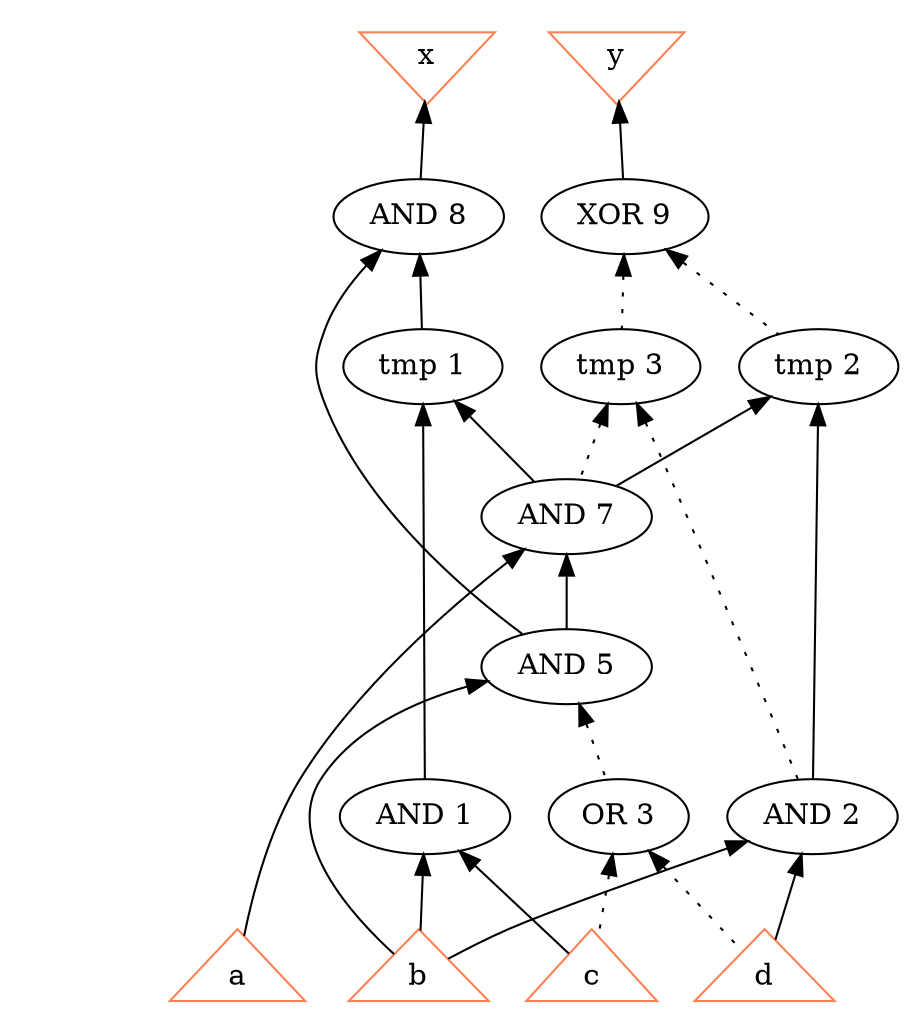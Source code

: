 # Network structure generated by ABC

digraph network {
size = "7.5,10";
center = true;
edge [dir = back];

{
  node [shape = plaintext];
  edge [style = invis];
  Level6 [label = ""];
  Level5 [label = ""];
  Level4 [label = ""];
  Level3 [label = ""];
  Level2 [label = ""];
  Level1 [label = ""];
  Level0 [label = ""];
  Level6 ->  Level5 ->  Level4 ->  Level3 ->  Level2 ->  Level1 ->  Level0;
}

{
  rank = same;
  Level6;
  Node_x [label = "x", shape = invtriangle, color = coral, fillcolor = coral];
  Node_y [label = "y", shape = invtriangle, color = coral, fillcolor = coral];
  Node_x -> Node_y [style = invis];
}

{
  rank = same;
  Level5;
  Node_XOR9 [label = "XOR 9\n", shape = ellipse];
  Node_AND8 [label = "AND 8\n", shape = ellipse];
}

{
  rank = same;
  Level4;
  Node_tmp1 [label = "tmp 1\n", shape = ellipse];
  Node_AND9 [label = "tmp 2\n", shape = ellipse];
  Node_NAND9 [label = "tmp 3\n", shape = ellipse];
}

{
  rank = same;
  Level3;
  Node_AND7 [label = "AND 7\n", shape = ellipse];
}

{
  rank = same;
  Level2;
  Node_AND5 [label = "AND 5\n", shape = ellipse];
}

{
  rank = same;
  Level1;
  Node_AND1 [label = "AND 1\n", shape = ellipse];
  Node_AND2 [label = "AND 2\n", shape = ellipse];
  Node_NAND3 [label = "OR 3\n", shape = ellipse];
}

{
  rank = same;
  Level0;
  Node_a [label = "a", shape = triangle, color = coral, fillcolor = coral];
  Node_b [label = "b", shape = triangle, color = coral, fillcolor = coral];
  Node_c [label = "c", shape = triangle, color = coral, fillcolor = coral];
  Node_d [label = "d", shape = triangle, color = coral, fillcolor = coral];
  Node_a -> Node_b -> Node_c -> Node_d [style = invis];
}

Node_AND1 -> Node_b [style = solid];
Node_AND1 -> Node_c [style = solid];
Node_AND2 -> Node_b [style = solid];
Node_AND2 -> Node_d [style = solid];
Node_NAND3 -> Node_c [style = dotted];
Node_NAND3 -> Node_d [style = dotted];
Node_AND5 -> Node_b [style = solid];
Node_AND5 -> Node_NAND3 [style = dotted];
Node_AND7 -> Node_a [style = solid];
Node_AND7 -> Node_AND5 [style = solid];
Node_tmp1 -> Node_AND1 [style = solid];
Node_tmp1 -> Node_AND7 [style = solid];
Node_AND8 -> Node_tmp1 [style = solid];
Node_AND8 -> Node_AND5 [style = solid];
Node_AND9 -> Node_AND2 [style = solid];
Node_AND9 -> Node_AND7 [style = solid];
Node_NAND9 -> Node_AND2 [style = dotted];
Node_NAND9 -> Node_AND7 [style = dotted];
Node_XOR9 -> Node_AND9 [style = dotted];
Node_XOR9 -> Node_NAND9 [style = dotted];
Node_x -> Node_AND8 [style = solid];
Node_y -> Node_XOR9 [style = solid];
}

